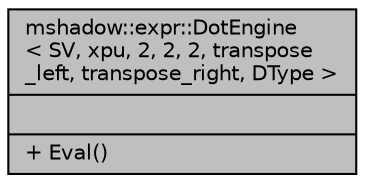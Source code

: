 digraph "mshadow::expr::DotEngine&lt; SV, xpu, 2, 2, 2, transpose_left, transpose_right, DType &gt;"
{
 // LATEX_PDF_SIZE
  edge [fontname="Helvetica",fontsize="10",labelfontname="Helvetica",labelfontsize="10"];
  node [fontname="Helvetica",fontsize="10",shape=record];
  Node1 [label="{mshadow::expr::DotEngine\l\< SV, xpu, 2, 2, 2, transpose\l_left, transpose_right, DType \>\n||+ Eval()\l}",height=0.2,width=0.4,color="black", fillcolor="grey75", style="filled", fontcolor="black",tooltip=" "];
}
